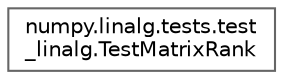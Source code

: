 digraph "Graphical Class Hierarchy"
{
 // LATEX_PDF_SIZE
  bgcolor="transparent";
  edge [fontname=Helvetica,fontsize=10,labelfontname=Helvetica,labelfontsize=10];
  node [fontname=Helvetica,fontsize=10,shape=box,height=0.2,width=0.4];
  rankdir="LR";
  Node0 [id="Node000000",label="numpy.linalg.tests.test\l_linalg.TestMatrixRank",height=0.2,width=0.4,color="grey40", fillcolor="white", style="filled",URL="$d2/d3a/classnumpy_1_1linalg_1_1tests_1_1test__linalg_1_1TestMatrixRank.html",tooltip=" "];
}
